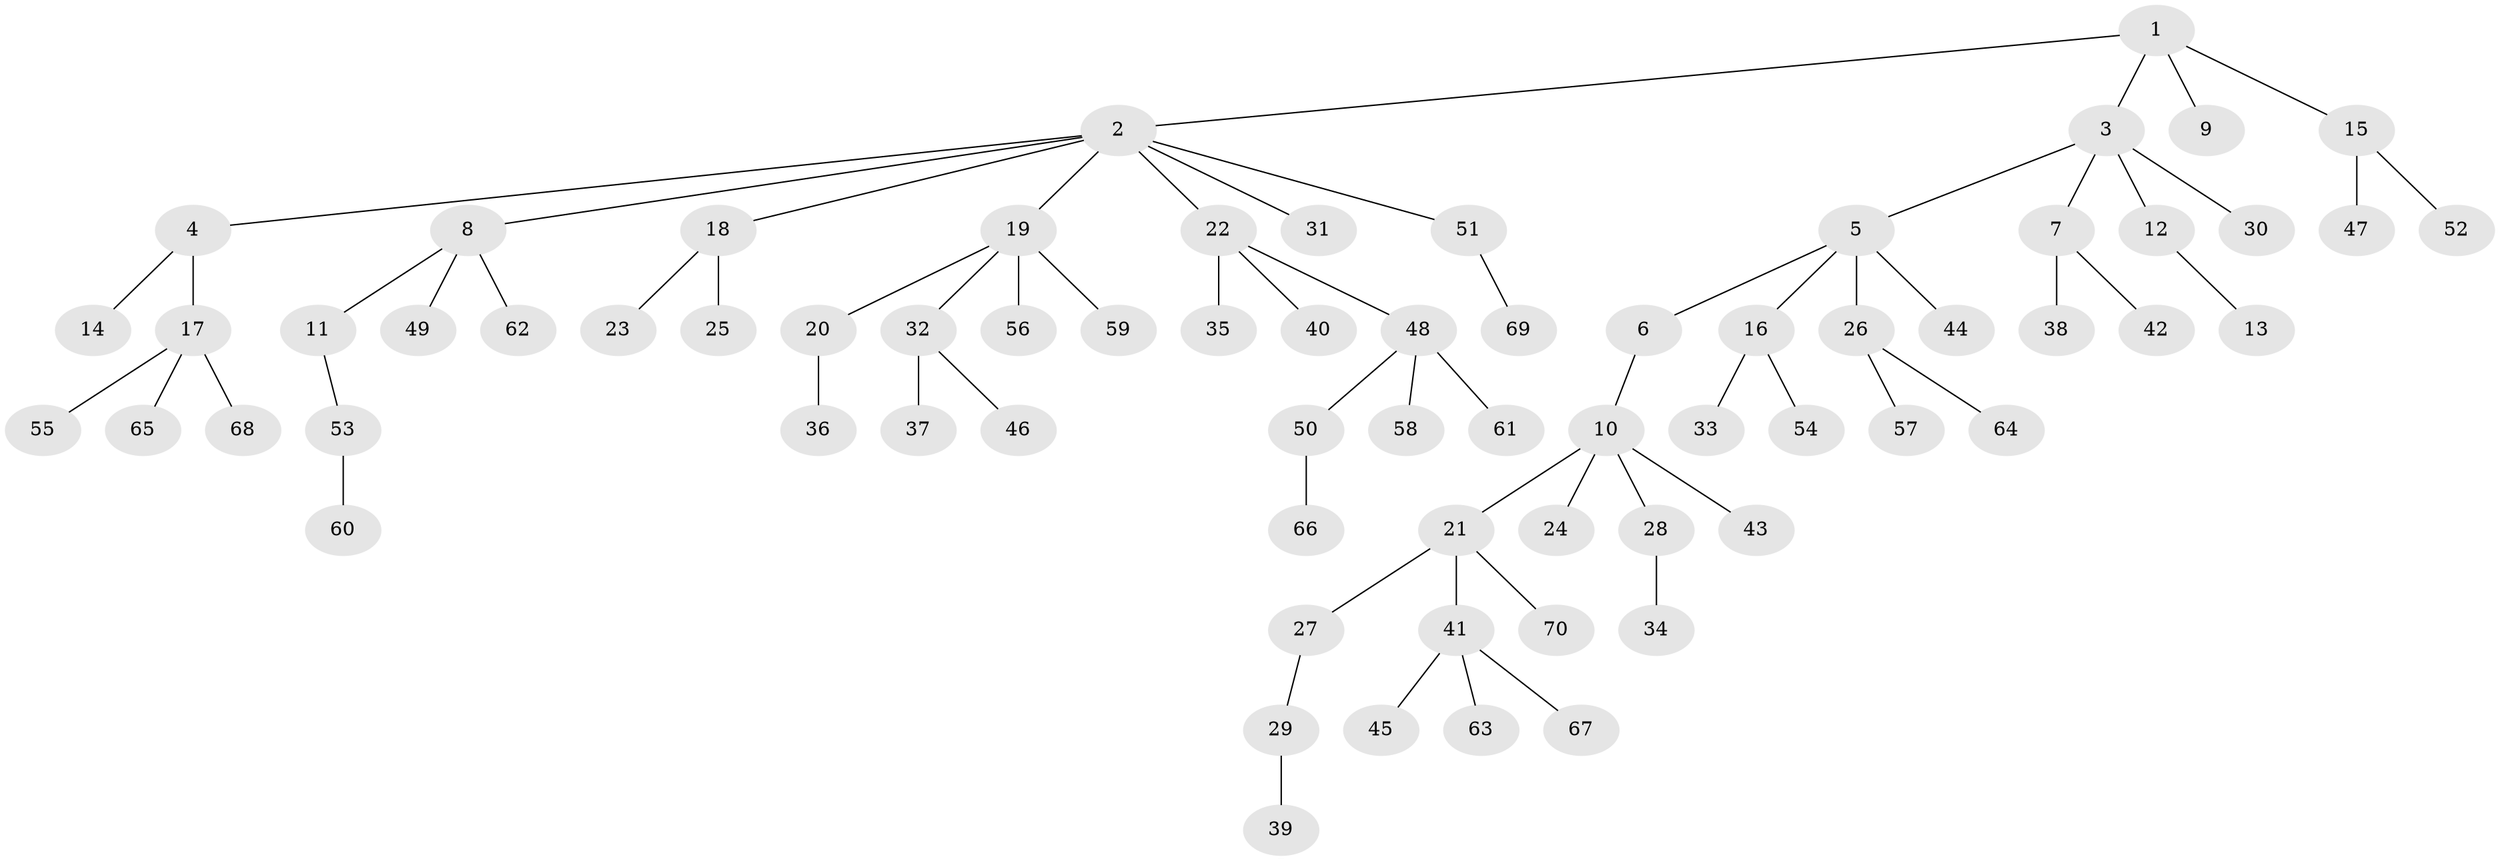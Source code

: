 // coarse degree distribution, {3: 0.06, 10: 0.02, 5: 0.04, 4: 0.1, 2: 0.2, 1: 0.58}
// Generated by graph-tools (version 1.1) at 2025/52/02/27/25 19:52:10]
// undirected, 70 vertices, 69 edges
graph export_dot {
graph [start="1"]
  node [color=gray90,style=filled];
  1;
  2;
  3;
  4;
  5;
  6;
  7;
  8;
  9;
  10;
  11;
  12;
  13;
  14;
  15;
  16;
  17;
  18;
  19;
  20;
  21;
  22;
  23;
  24;
  25;
  26;
  27;
  28;
  29;
  30;
  31;
  32;
  33;
  34;
  35;
  36;
  37;
  38;
  39;
  40;
  41;
  42;
  43;
  44;
  45;
  46;
  47;
  48;
  49;
  50;
  51;
  52;
  53;
  54;
  55;
  56;
  57;
  58;
  59;
  60;
  61;
  62;
  63;
  64;
  65;
  66;
  67;
  68;
  69;
  70;
  1 -- 2;
  1 -- 3;
  1 -- 9;
  1 -- 15;
  2 -- 4;
  2 -- 8;
  2 -- 18;
  2 -- 19;
  2 -- 22;
  2 -- 31;
  2 -- 51;
  3 -- 5;
  3 -- 7;
  3 -- 12;
  3 -- 30;
  4 -- 14;
  4 -- 17;
  5 -- 6;
  5 -- 16;
  5 -- 26;
  5 -- 44;
  6 -- 10;
  7 -- 38;
  7 -- 42;
  8 -- 11;
  8 -- 49;
  8 -- 62;
  10 -- 21;
  10 -- 24;
  10 -- 28;
  10 -- 43;
  11 -- 53;
  12 -- 13;
  15 -- 47;
  15 -- 52;
  16 -- 33;
  16 -- 54;
  17 -- 55;
  17 -- 65;
  17 -- 68;
  18 -- 23;
  18 -- 25;
  19 -- 20;
  19 -- 32;
  19 -- 56;
  19 -- 59;
  20 -- 36;
  21 -- 27;
  21 -- 41;
  21 -- 70;
  22 -- 35;
  22 -- 40;
  22 -- 48;
  26 -- 57;
  26 -- 64;
  27 -- 29;
  28 -- 34;
  29 -- 39;
  32 -- 37;
  32 -- 46;
  41 -- 45;
  41 -- 63;
  41 -- 67;
  48 -- 50;
  48 -- 58;
  48 -- 61;
  50 -- 66;
  51 -- 69;
  53 -- 60;
}
